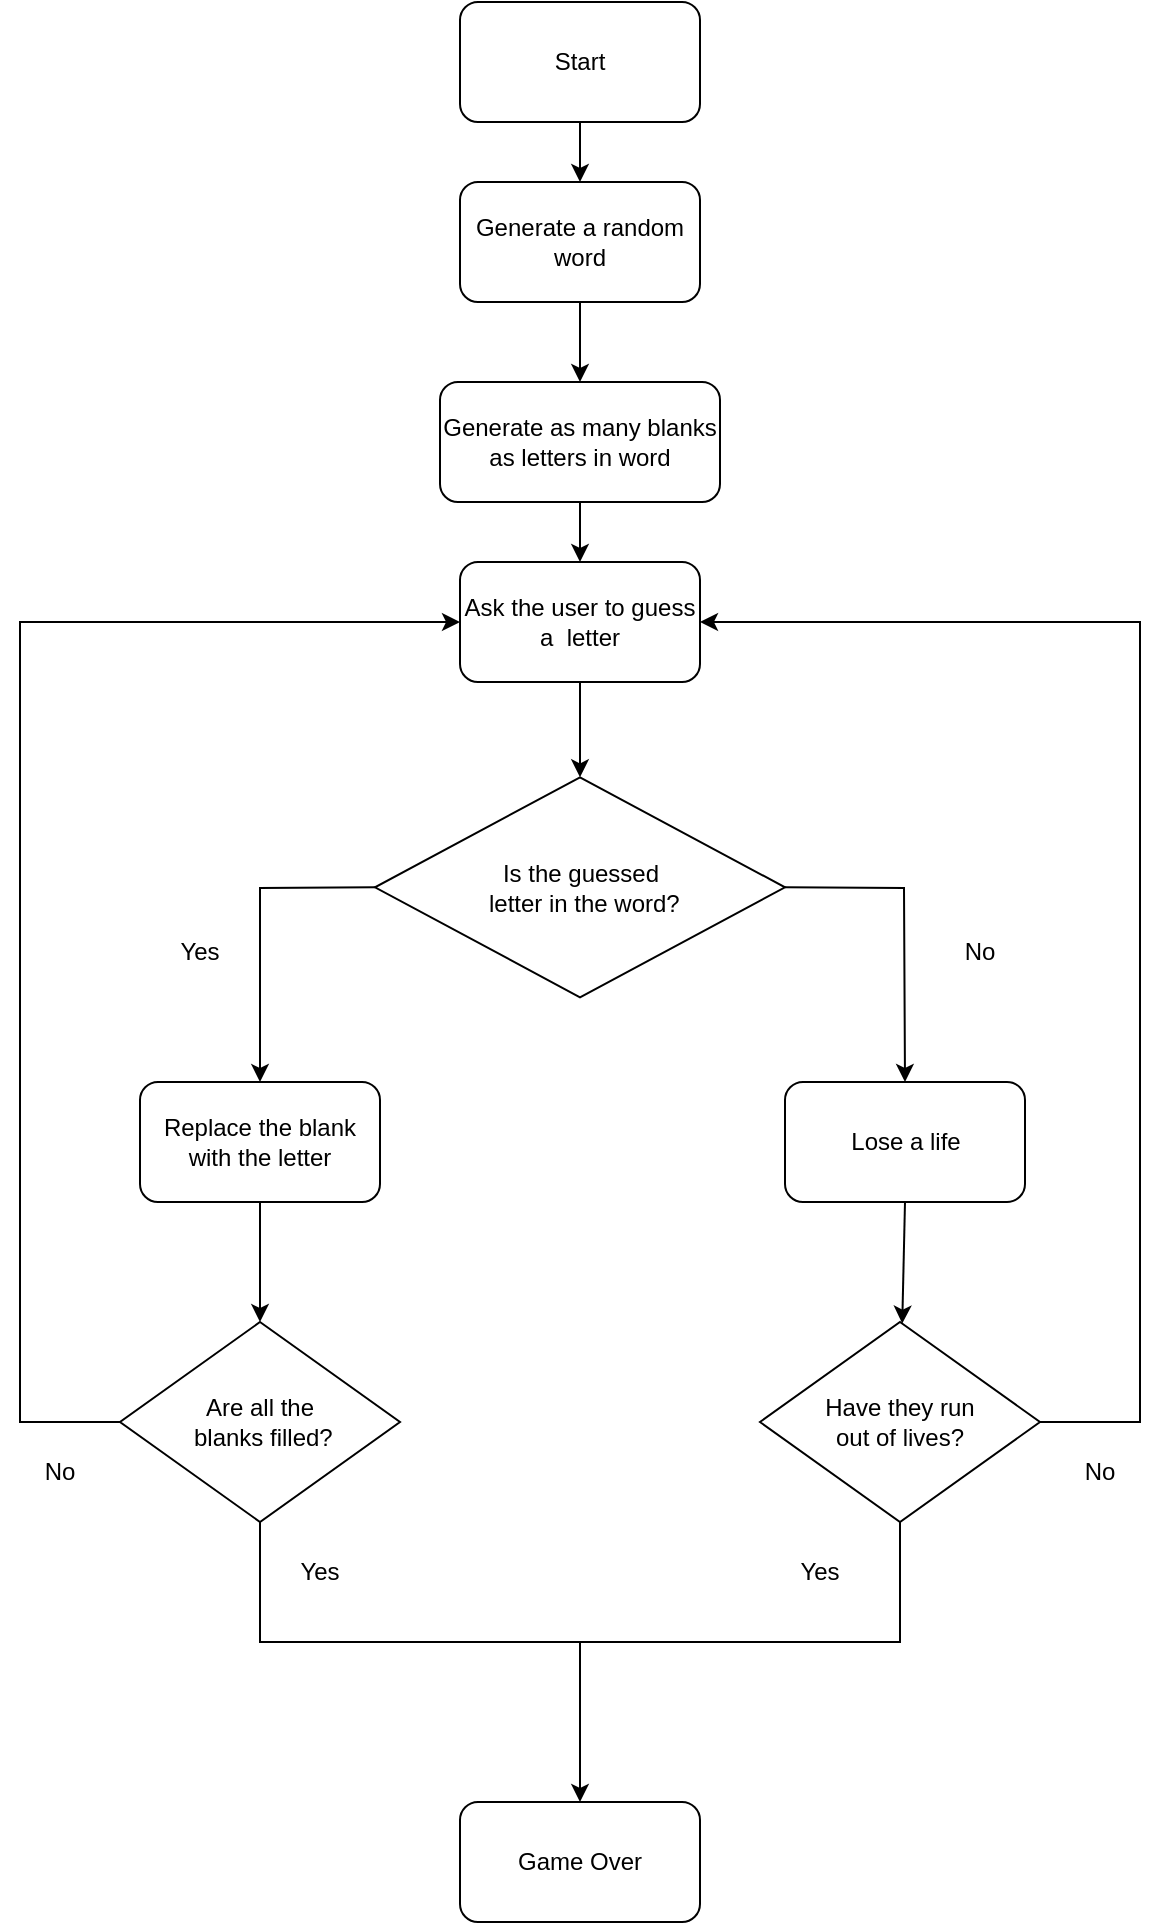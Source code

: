 <mxfile version="28.0.7">
  <diagram name="Page-1" id="BpaSAZ1NLm91JnOqQYTQ">
    <mxGraphModel dx="1382" dy="1019" grid="1" gridSize="10" guides="1" tooltips="1" connect="1" arrows="1" fold="1" page="1" pageScale="1" pageWidth="850" pageHeight="1100" math="0" shadow="0">
      <root>
        <mxCell id="0" />
        <mxCell id="1" parent="0" />
        <mxCell id="1jTP84g20C6q-NpgqB53-1" value="Start" style="rounded=1;whiteSpace=wrap;html=1;" vertex="1" parent="1">
          <mxGeometry x="340" y="20" width="120" height="60" as="geometry" />
        </mxCell>
        <mxCell id="1jTP84g20C6q-NpgqB53-37" value="Generate a random word" style="rounded=1;whiteSpace=wrap;html=1;" vertex="1" parent="1">
          <mxGeometry x="340" y="110" width="120" height="60" as="geometry" />
        </mxCell>
        <mxCell id="1jTP84g20C6q-NpgqB53-38" value="" style="endArrow=classic;html=1;rounded=0;exitX=0.5;exitY=1;exitDx=0;exitDy=0;entryX=0.5;entryY=0;entryDx=0;entryDy=0;" edge="1" parent="1" source="1jTP84g20C6q-NpgqB53-1" target="1jTP84g20C6q-NpgqB53-37">
          <mxGeometry width="50" height="50" relative="1" as="geometry">
            <mxPoint x="570" y="230" as="sourcePoint" />
            <mxPoint x="620" y="180" as="targetPoint" />
          </mxGeometry>
        </mxCell>
        <mxCell id="1jTP84g20C6q-NpgqB53-39" value="" style="endArrow=classic;html=1;rounded=0;exitX=0.5;exitY=1;exitDx=0;exitDy=0;" edge="1" parent="1" source="1jTP84g20C6q-NpgqB53-37">
          <mxGeometry width="50" height="50" relative="1" as="geometry">
            <mxPoint x="400" y="510" as="sourcePoint" />
            <mxPoint x="400" y="210" as="targetPoint" />
          </mxGeometry>
        </mxCell>
        <mxCell id="1jTP84g20C6q-NpgqB53-40" value="Generate as many blanks as letters in word" style="rounded=1;whiteSpace=wrap;html=1;" vertex="1" parent="1">
          <mxGeometry x="330" y="210" width="140" height="60" as="geometry" />
        </mxCell>
        <mxCell id="1jTP84g20C6q-NpgqB53-41" value="" style="endArrow=classic;html=1;rounded=0;exitX=0.5;exitY=1;exitDx=0;exitDy=0;" edge="1" parent="1" source="1jTP84g20C6q-NpgqB53-40" target="1jTP84g20C6q-NpgqB53-42">
          <mxGeometry width="50" height="50" relative="1" as="geometry">
            <mxPoint x="400" y="510" as="sourcePoint" />
            <mxPoint x="400" y="310" as="targetPoint" />
          </mxGeometry>
        </mxCell>
        <mxCell id="1jTP84g20C6q-NpgqB53-42" value="Ask the user to guess a&amp;nbsp; letter" style="rounded=1;whiteSpace=wrap;html=1;" vertex="1" parent="1">
          <mxGeometry x="340" y="300" width="120" height="60" as="geometry" />
        </mxCell>
        <mxCell id="1jTP84g20C6q-NpgqB53-43" value="&lt;div&gt;Is the guessed&lt;/div&gt;&lt;div&gt;&amp;nbsp;letter in the word?&lt;/div&gt;" style="rhombus;whiteSpace=wrap;html=1;" vertex="1" parent="1">
          <mxGeometry x="297.5" y="407.64" width="205" height="110" as="geometry" />
        </mxCell>
        <mxCell id="1jTP84g20C6q-NpgqB53-44" value="" style="endArrow=classic;html=1;rounded=0;exitX=0.5;exitY=1;exitDx=0;exitDy=0;entryX=0.5;entryY=0;entryDx=0;entryDy=0;" edge="1" parent="1" source="1jTP84g20C6q-NpgqB53-42" target="1jTP84g20C6q-NpgqB53-43">
          <mxGeometry width="50" height="50" relative="1" as="geometry">
            <mxPoint x="400" y="510" as="sourcePoint" />
            <mxPoint x="450" y="460" as="targetPoint" />
          </mxGeometry>
        </mxCell>
        <mxCell id="1jTP84g20C6q-NpgqB53-45" value="" style="endArrow=classic;html=1;rounded=0;exitX=0;exitY=0.5;exitDx=0;exitDy=0;entryX=0.5;entryY=0;entryDx=0;entryDy=0;" edge="1" parent="1" source="1jTP84g20C6q-NpgqB53-43" target="1jTP84g20C6q-NpgqB53-49">
          <mxGeometry width="50" height="50" relative="1" as="geometry">
            <mxPoint x="290" y="460" as="sourcePoint" />
            <mxPoint x="240" y="550" as="targetPoint" />
            <Array as="points">
              <mxPoint x="240" y="463" />
            </Array>
          </mxGeometry>
        </mxCell>
        <mxCell id="1jTP84g20C6q-NpgqB53-46" value="Yes" style="text;html=1;align=center;verticalAlign=middle;whiteSpace=wrap;rounded=0;" vertex="1" parent="1">
          <mxGeometry x="180" y="480" width="60" height="30" as="geometry" />
        </mxCell>
        <mxCell id="1jTP84g20C6q-NpgqB53-47" value="" style="endArrow=classic;html=1;rounded=0;exitX=1;exitY=0.5;exitDx=0;exitDy=0;entryX=0.5;entryY=0;entryDx=0;entryDy=0;" edge="1" parent="1" source="1jTP84g20C6q-NpgqB53-43" target="1jTP84g20C6q-NpgqB53-50">
          <mxGeometry width="50" height="50" relative="1" as="geometry">
            <mxPoint x="510" y="463" as="sourcePoint" />
            <mxPoint x="562" y="550" as="targetPoint" />
            <Array as="points">
              <mxPoint x="562" y="463" />
            </Array>
          </mxGeometry>
        </mxCell>
        <mxCell id="1jTP84g20C6q-NpgqB53-48" value="No" style="text;html=1;align=center;verticalAlign=middle;whiteSpace=wrap;rounded=0;" vertex="1" parent="1">
          <mxGeometry x="570" y="480" width="60" height="30" as="geometry" />
        </mxCell>
        <mxCell id="1jTP84g20C6q-NpgqB53-49" value="Replace the blank with the letter" style="rounded=1;whiteSpace=wrap;html=1;" vertex="1" parent="1">
          <mxGeometry x="180" y="560" width="120" height="60" as="geometry" />
        </mxCell>
        <mxCell id="1jTP84g20C6q-NpgqB53-50" value="Lose a life" style="rounded=1;whiteSpace=wrap;html=1;" vertex="1" parent="1">
          <mxGeometry x="502.5" y="560" width="120" height="60" as="geometry" />
        </mxCell>
        <mxCell id="1jTP84g20C6q-NpgqB53-51" value="&lt;div&gt;Are all the&lt;/div&gt;&lt;div&gt;&amp;nbsp;blanks filled?&lt;/div&gt;" style="rhombus;whiteSpace=wrap;html=1;" vertex="1" parent="1">
          <mxGeometry x="170" y="680" width="140" height="100" as="geometry" />
        </mxCell>
        <mxCell id="1jTP84g20C6q-NpgqB53-52" value="" style="endArrow=classic;html=1;rounded=0;exitX=0.5;exitY=1;exitDx=0;exitDy=0;entryX=0.5;entryY=0;entryDx=0;entryDy=0;" edge="1" parent="1" source="1jTP84g20C6q-NpgqB53-49" target="1jTP84g20C6q-NpgqB53-51">
          <mxGeometry width="50" height="50" relative="1" as="geometry">
            <mxPoint x="400" y="780" as="sourcePoint" />
            <mxPoint x="450" y="730" as="targetPoint" />
          </mxGeometry>
        </mxCell>
        <mxCell id="1jTP84g20C6q-NpgqB53-53" value="&lt;div&gt;Have they run&lt;/div&gt;&lt;div&gt;out of lives?&lt;br&gt;&lt;/div&gt;" style="rhombus;whiteSpace=wrap;html=1;" vertex="1" parent="1">
          <mxGeometry x="490" y="680" width="140" height="100" as="geometry" />
        </mxCell>
        <mxCell id="1jTP84g20C6q-NpgqB53-54" value="" style="endArrow=classic;html=1;rounded=0;exitX=0.5;exitY=1;exitDx=0;exitDy=0;" edge="1" parent="1" source="1jTP84g20C6q-NpgqB53-50" target="1jTP84g20C6q-NpgqB53-53">
          <mxGeometry width="50" height="50" relative="1" as="geometry">
            <mxPoint x="400" y="780" as="sourcePoint" />
            <mxPoint x="450" y="730" as="targetPoint" />
          </mxGeometry>
        </mxCell>
        <mxCell id="1jTP84g20C6q-NpgqB53-55" value="" style="endArrow=classic;html=1;rounded=0;exitX=0;exitY=0.5;exitDx=0;exitDy=0;entryX=0;entryY=0.5;entryDx=0;entryDy=0;" edge="1" parent="1" source="1jTP84g20C6q-NpgqB53-51" target="1jTP84g20C6q-NpgqB53-42">
          <mxGeometry width="50" height="50" relative="1" as="geometry">
            <mxPoint x="400" y="780" as="sourcePoint" />
            <mxPoint x="230" y="350" as="targetPoint" />
            <Array as="points">
              <mxPoint x="120" y="730" />
              <mxPoint x="120" y="330" />
            </Array>
          </mxGeometry>
        </mxCell>
        <mxCell id="1jTP84g20C6q-NpgqB53-56" value="No" style="text;html=1;align=center;verticalAlign=middle;whiteSpace=wrap;rounded=0;" vertex="1" parent="1">
          <mxGeometry x="110" y="740" width="60" height="30" as="geometry" />
        </mxCell>
        <mxCell id="1jTP84g20C6q-NpgqB53-58" value="" style="endArrow=classic;html=1;rounded=0;exitX=1;exitY=0.5;exitDx=0;exitDy=0;entryX=1;entryY=0.5;entryDx=0;entryDy=0;" edge="1" parent="1" source="1jTP84g20C6q-NpgqB53-53" target="1jTP84g20C6q-NpgqB53-42">
          <mxGeometry width="50" height="50" relative="1" as="geometry">
            <mxPoint x="730" y="730" as="sourcePoint" />
            <mxPoint x="900" y="330" as="targetPoint" />
            <Array as="points">
              <mxPoint x="680" y="730" />
              <mxPoint x="680" y="330" />
            </Array>
          </mxGeometry>
        </mxCell>
        <mxCell id="1jTP84g20C6q-NpgqB53-59" value="Yes" style="text;html=1;align=center;verticalAlign=middle;whiteSpace=wrap;rounded=0;" vertex="1" parent="1">
          <mxGeometry x="490" y="790" width="60" height="30" as="geometry" />
        </mxCell>
        <mxCell id="1jTP84g20C6q-NpgqB53-60" value="" style="endArrow=none;html=1;rounded=0;exitX=0.5;exitY=1;exitDx=0;exitDy=0;entryX=0.5;entryY=1;entryDx=0;entryDy=0;" edge="1" parent="1" source="1jTP84g20C6q-NpgqB53-51" target="1jTP84g20C6q-NpgqB53-53">
          <mxGeometry width="50" height="50" relative="1" as="geometry">
            <mxPoint x="400" y="780" as="sourcePoint" />
            <mxPoint x="560" y="840" as="targetPoint" />
            <Array as="points">
              <mxPoint x="240" y="840" />
              <mxPoint x="390" y="840" />
              <mxPoint x="560" y="840" />
            </Array>
          </mxGeometry>
        </mxCell>
        <mxCell id="1jTP84g20C6q-NpgqB53-61" value="" style="endArrow=classic;html=1;rounded=0;" edge="1" parent="1">
          <mxGeometry width="50" height="50" relative="1" as="geometry">
            <mxPoint x="400" y="840" as="sourcePoint" />
            <mxPoint x="400" y="920" as="targetPoint" />
          </mxGeometry>
        </mxCell>
        <mxCell id="1jTP84g20C6q-NpgqB53-62" value="Game Over" style="rounded=1;whiteSpace=wrap;html=1;" vertex="1" parent="1">
          <mxGeometry x="340" y="920" width="120" height="60" as="geometry" />
        </mxCell>
        <mxCell id="1jTP84g20C6q-NpgqB53-63" value="Yes" style="text;html=1;align=center;verticalAlign=middle;whiteSpace=wrap;rounded=0;" vertex="1" parent="1">
          <mxGeometry x="240" y="790" width="60" height="30" as="geometry" />
        </mxCell>
        <mxCell id="1jTP84g20C6q-NpgqB53-64" value="No" style="text;html=1;align=center;verticalAlign=middle;whiteSpace=wrap;rounded=0;" vertex="1" parent="1">
          <mxGeometry x="630" y="740" width="60" height="30" as="geometry" />
        </mxCell>
      </root>
    </mxGraphModel>
  </diagram>
</mxfile>
